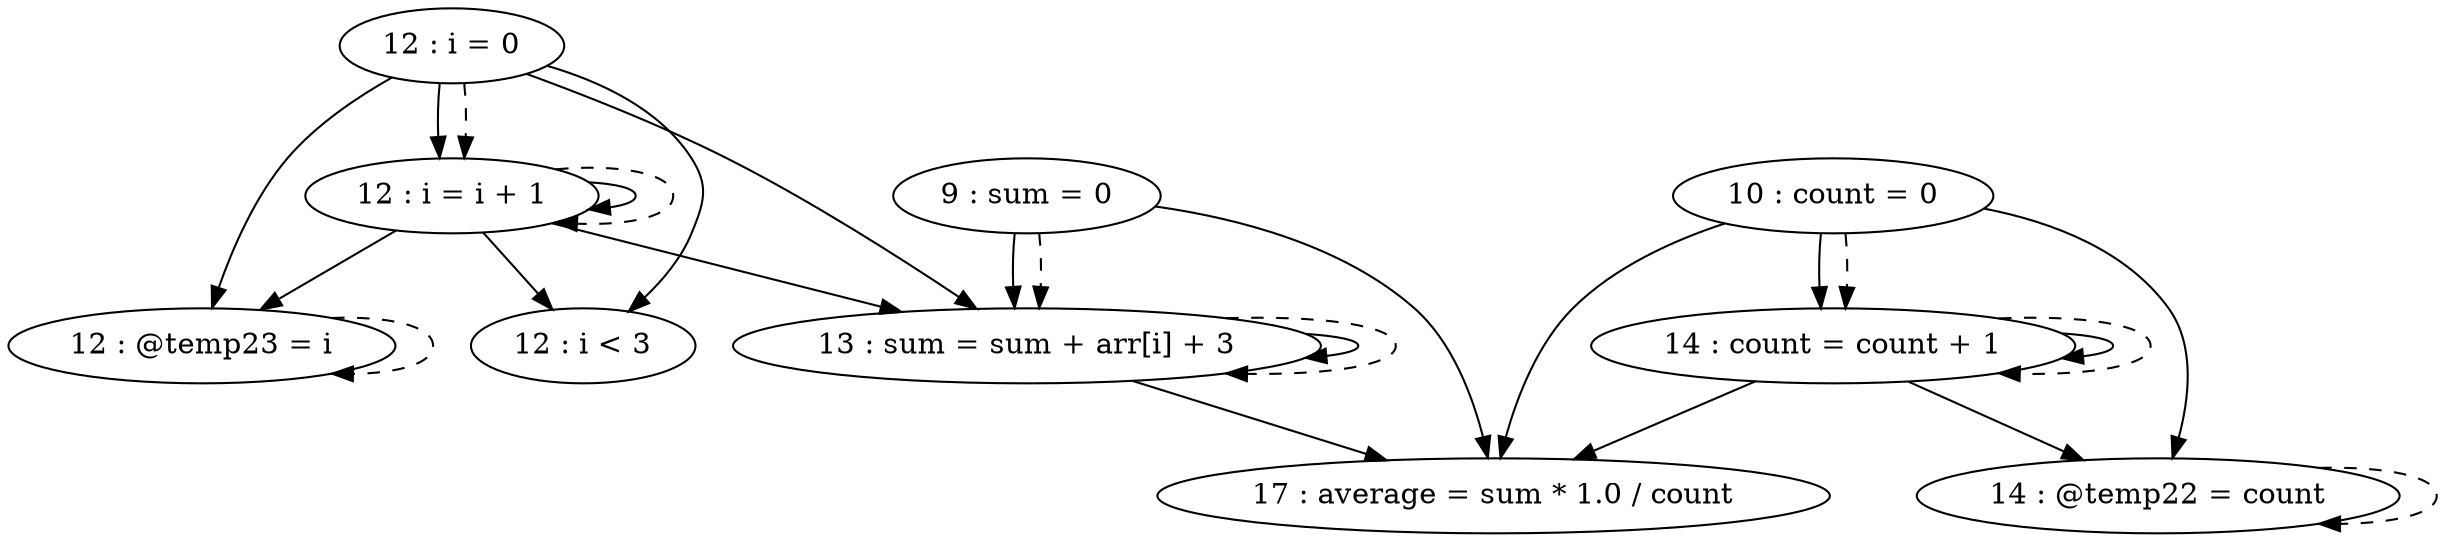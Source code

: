 digraph G {
"9 : sum = 0"
"9 : sum = 0" -> "17 : average = sum * 1.0 / count"
"9 : sum = 0" -> "13 : sum = sum + arr[i] + 3"
"9 : sum = 0" -> "13 : sum = sum + arr[i] + 3" [style=dashed]
"10 : count = 0"
"10 : count = 0" -> "14 : count = count + 1"
"10 : count = 0" -> "17 : average = sum * 1.0 / count"
"10 : count = 0" -> "14 : @temp22 = count"
"10 : count = 0" -> "14 : count = count + 1" [style=dashed]
"12 : i = 0"
"12 : i = 0" -> "13 : sum = sum + arr[i] + 3"
"12 : i = 0" -> "12 : i < 3"
"12 : i = 0" -> "12 : @temp23 = i"
"12 : i = 0" -> "12 : i = i + 1"
"12 : i = 0" -> "12 : i = i + 1" [style=dashed]
"12 : i < 3"
"13 : sum = sum + arr[i] + 3"
"13 : sum = sum + arr[i] + 3" -> "17 : average = sum * 1.0 / count"
"13 : sum = sum + arr[i] + 3" -> "13 : sum = sum + arr[i] + 3"
"13 : sum = sum + arr[i] + 3" -> "13 : sum = sum + arr[i] + 3" [style=dashed]
"14 : @temp22 = count"
"14 : @temp22 = count" -> "14 : @temp22 = count" [style=dashed]
"14 : count = count + 1"
"14 : count = count + 1" -> "14 : count = count + 1"
"14 : count = count + 1" -> "17 : average = sum * 1.0 / count"
"14 : count = count + 1" -> "14 : @temp22 = count"
"14 : count = count + 1" -> "14 : count = count + 1" [style=dashed]
"12 : @temp23 = i"
"12 : @temp23 = i" -> "12 : @temp23 = i" [style=dashed]
"12 : i = i + 1"
"12 : i = i + 1" -> "13 : sum = sum + arr[i] + 3"
"12 : i = i + 1" -> "12 : i < 3"
"12 : i = i + 1" -> "12 : @temp23 = i"
"12 : i = i + 1" -> "12 : i = i + 1"
"12 : i = i + 1" -> "12 : i = i + 1" [style=dashed]
"17 : average = sum * 1.0 / count"
}